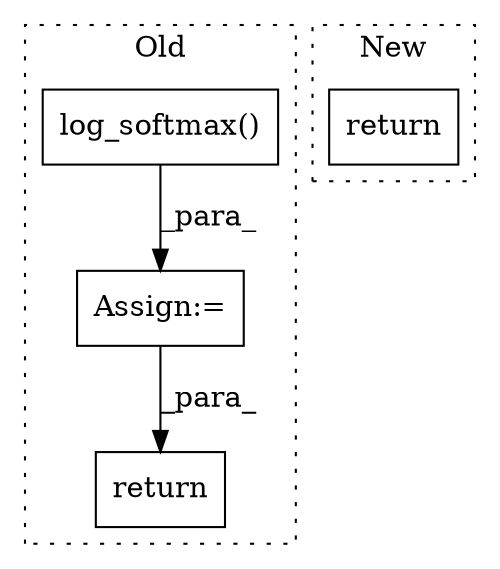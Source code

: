 digraph G {
subgraph cluster0 {
1 [label="log_softmax()" a="75" s="1281,1296" l="14,1" shape="box"];
3 [label="Assign:=" a="68" s="1647" l="3" shape="box"];
4 [label="return" a="93" s="1756" l="7" shape="box"];
label = "Old";
style="dotted";
}
subgraph cluster1 {
2 [label="return" a="93" s="2901" l="7" shape="box"];
label = "New";
style="dotted";
}
1 -> 3 [label="_para_"];
3 -> 4 [label="_para_"];
}